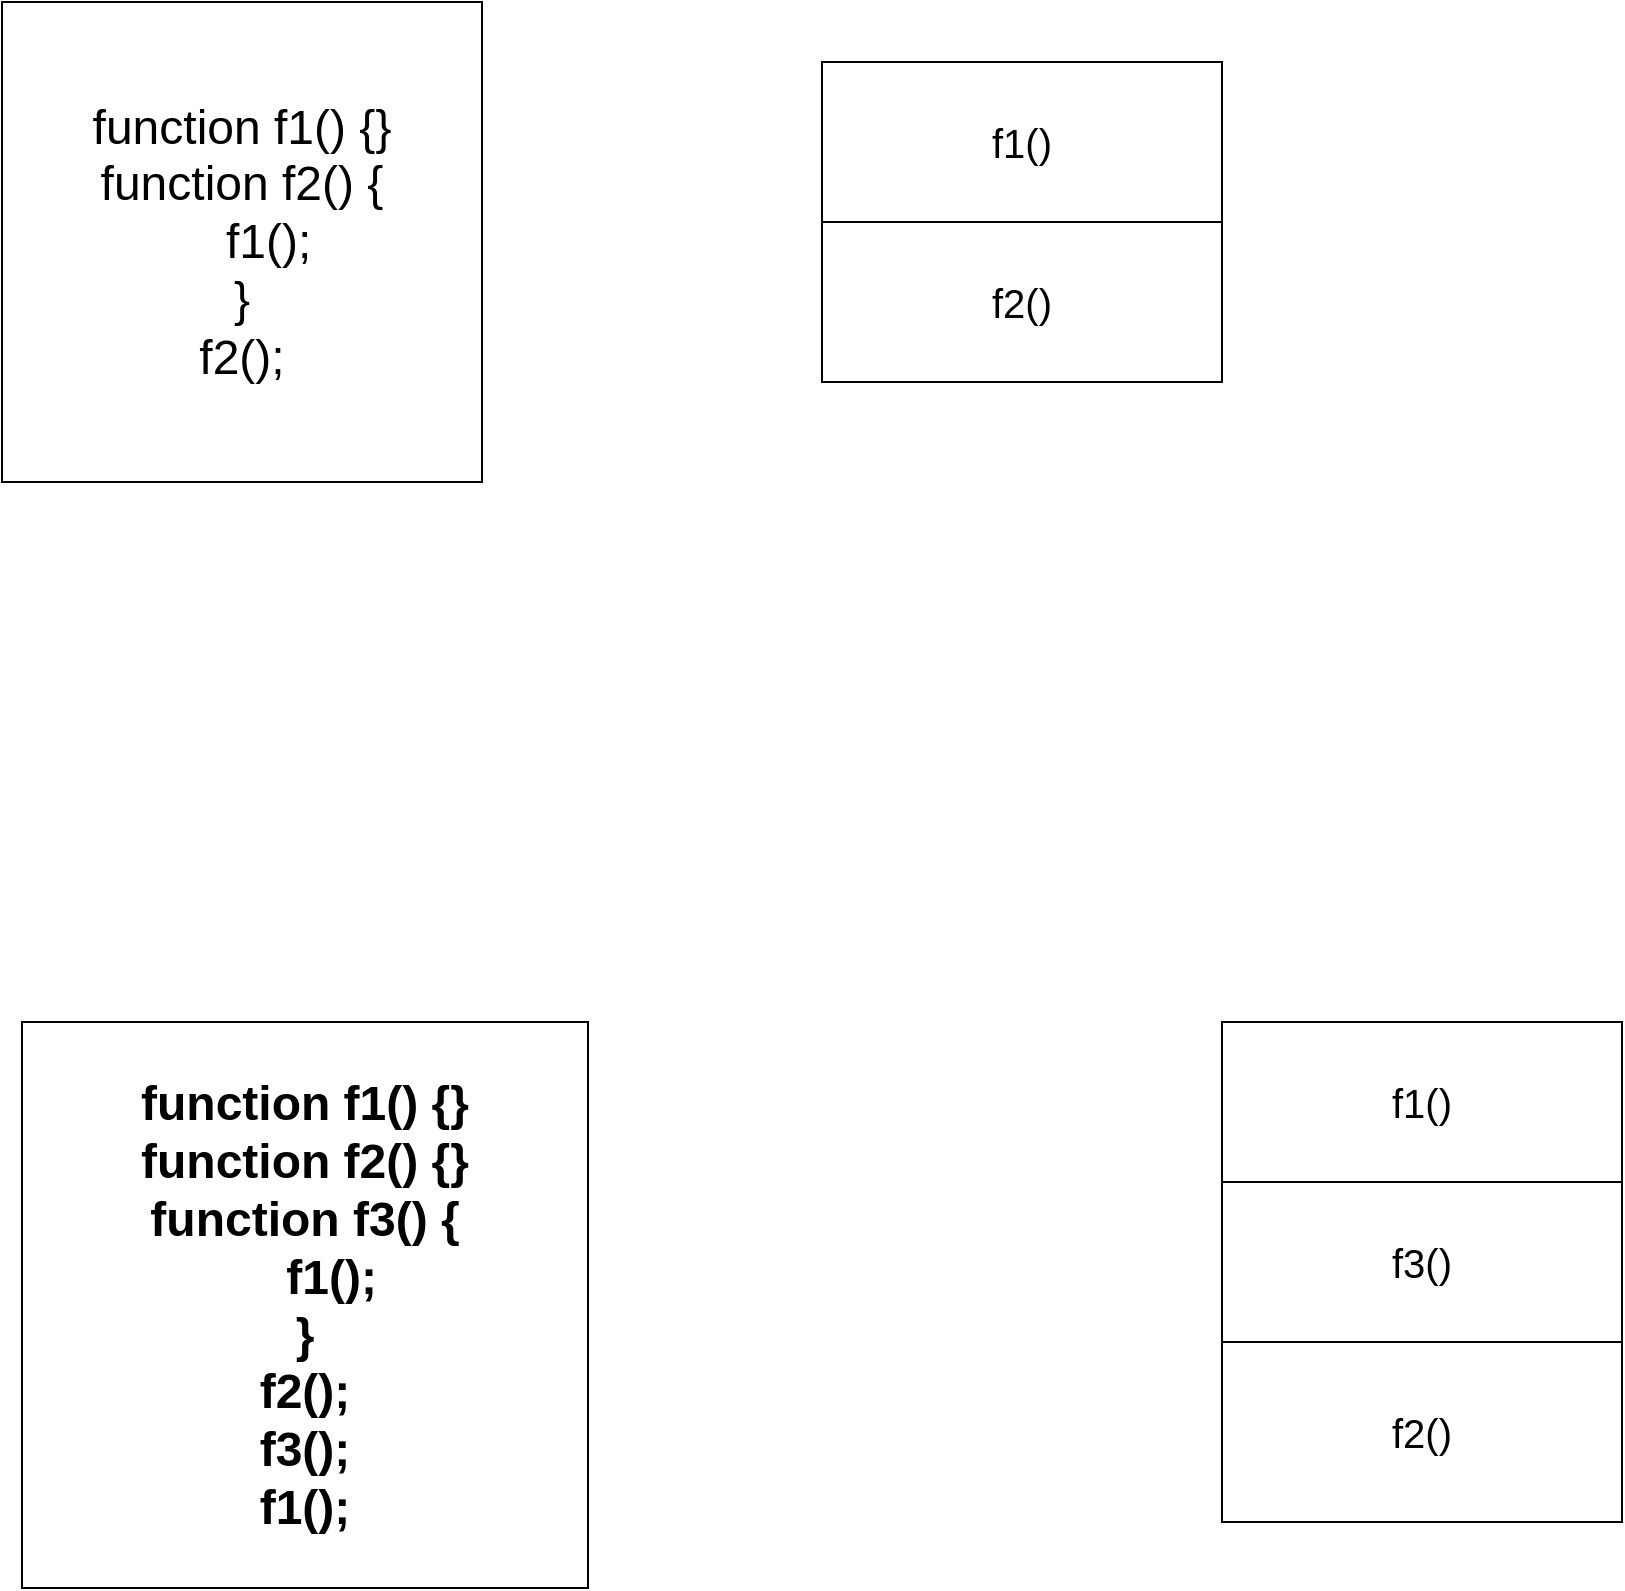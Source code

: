 <mxfile version="26.0.16">
  <diagram name="Page-1" id="lc2pdErKYVF_U0uimF9c">
    <mxGraphModel dx="1900" dy="557" grid="1" gridSize="10" guides="1" tooltips="1" connect="1" arrows="1" fold="1" page="1" pageScale="1" pageWidth="850" pageHeight="1100" math="0" shadow="0">
      <root>
        <mxCell id="0" />
        <mxCell id="1" parent="0" />
        <mxCell id="ctAiss5Qrd7jj7Faw7Ba-1" value="&lt;div&gt;&lt;font style=&quot;font-size: 24px;&quot;&gt;function f1() {}&lt;/font&gt;&lt;/div&gt;&lt;div&gt;&lt;font style=&quot;font-size: 24px;&quot;&gt;function f2() {&lt;/font&gt;&lt;/div&gt;&lt;div&gt;&lt;font style=&quot;font-size: 24px;&quot;&gt;&amp;nbsp; &amp;nbsp; f1();&lt;/font&gt;&lt;/div&gt;&lt;div&gt;&lt;font style=&quot;font-size: 24px;&quot;&gt;}&lt;/font&gt;&lt;/div&gt;&lt;div&gt;&lt;font style=&quot;font-size: 24px;&quot;&gt;f2();&lt;/font&gt;&lt;/div&gt;" style="whiteSpace=wrap;html=1;aspect=fixed;" vertex="1" parent="1">
          <mxGeometry x="-40" y="10" width="240" height="240" as="geometry" />
        </mxCell>
        <mxCell id="ctAiss5Qrd7jj7Faw7Ba-14" style="edgeStyle=orthogonalEdgeStyle;rounded=0;orthogonalLoop=1;jettySize=auto;html=1;exitX=0.5;exitY=1;exitDx=0;exitDy=0;" edge="1" parent="1">
          <mxGeometry relative="1" as="geometry">
            <mxPoint x="695" y="290" as="sourcePoint" />
            <mxPoint x="695" y="290" as="targetPoint" />
          </mxGeometry>
        </mxCell>
        <mxCell id="ctAiss5Qrd7jj7Faw7Ba-21" value="&lt;font style=&quot;font-size: 20px;&quot;&gt;f1()&lt;/font&gt;" style="whiteSpace=wrap;html=1;align=center;" vertex="1" parent="1">
          <mxGeometry x="370" y="40" width="200" height="80" as="geometry" />
        </mxCell>
        <mxCell id="ctAiss5Qrd7jj7Faw7Ba-22" value="&lt;font style=&quot;font-size: 20px;&quot;&gt;f2()&lt;/font&gt;" style="whiteSpace=wrap;html=1;align=center;" vertex="1" parent="1">
          <mxGeometry x="370" y="120" width="200" height="80" as="geometry" />
        </mxCell>
        <mxCell id="ctAiss5Qrd7jj7Faw7Ba-23" value="&lt;div&gt;&lt;span style=&quot;font-size: 24px;&quot;&gt;&lt;b&gt;function f1() {}&lt;/b&gt;&lt;/span&gt;&lt;/div&gt;&lt;div&gt;&lt;span style=&quot;font-size: 24px;&quot;&gt;&lt;b&gt;function f2() {}&lt;/b&gt;&lt;/span&gt;&lt;/div&gt;&lt;div&gt;&lt;span style=&quot;font-size: 24px;&quot;&gt;&lt;b&gt;function f3() {&lt;/b&gt;&lt;/span&gt;&lt;/div&gt;&lt;div&gt;&lt;span style=&quot;font-size: 24px;&quot;&gt;&lt;b&gt;&amp;nbsp; &amp;nbsp; f1();&lt;/b&gt;&lt;/span&gt;&lt;/div&gt;&lt;div&gt;&lt;span style=&quot;font-size: 24px;&quot;&gt;&lt;b&gt;}&lt;/b&gt;&lt;/span&gt;&lt;/div&gt;&lt;div&gt;&lt;span style=&quot;font-size: 24px;&quot;&gt;&lt;b&gt;f2();&lt;/b&gt;&lt;/span&gt;&lt;/div&gt;&lt;div&gt;&lt;span style=&quot;font-size: 24px;&quot;&gt;&lt;b&gt;f3();&lt;/b&gt;&lt;/span&gt;&lt;/div&gt;&lt;div&gt;&lt;span style=&quot;font-size: 24px;&quot;&gt;&lt;b&gt;f1();&lt;/b&gt;&lt;/span&gt;&lt;/div&gt;" style="whiteSpace=wrap;html=1;aspect=fixed;" vertex="1" parent="1">
          <mxGeometry x="-30" y="520" width="283" height="283" as="geometry" />
        </mxCell>
        <mxCell id="ctAiss5Qrd7jj7Faw7Ba-24" value="&lt;font style=&quot;font-size: 20px;&quot;&gt;f1()&lt;/font&gt;" style="whiteSpace=wrap;html=1;align=center;" vertex="1" parent="1">
          <mxGeometry x="570" y="520" width="200" height="80" as="geometry" />
        </mxCell>
        <mxCell id="ctAiss5Qrd7jj7Faw7Ba-25" value="&lt;font style=&quot;font-size: 20px;&quot;&gt;f3()&lt;/font&gt;" style="whiteSpace=wrap;html=1;align=center;" vertex="1" parent="1">
          <mxGeometry x="570" y="600" width="200" height="80" as="geometry" />
        </mxCell>
        <mxCell id="ctAiss5Qrd7jj7Faw7Ba-26" value="&lt;span style=&quot;font-size: 20px;&quot;&gt;f2()&lt;/span&gt;" style="whiteSpace=wrap;html=1;align=center;" vertex="1" parent="1">
          <mxGeometry x="570" y="680" width="200" height="90" as="geometry" />
        </mxCell>
      </root>
    </mxGraphModel>
  </diagram>
</mxfile>
